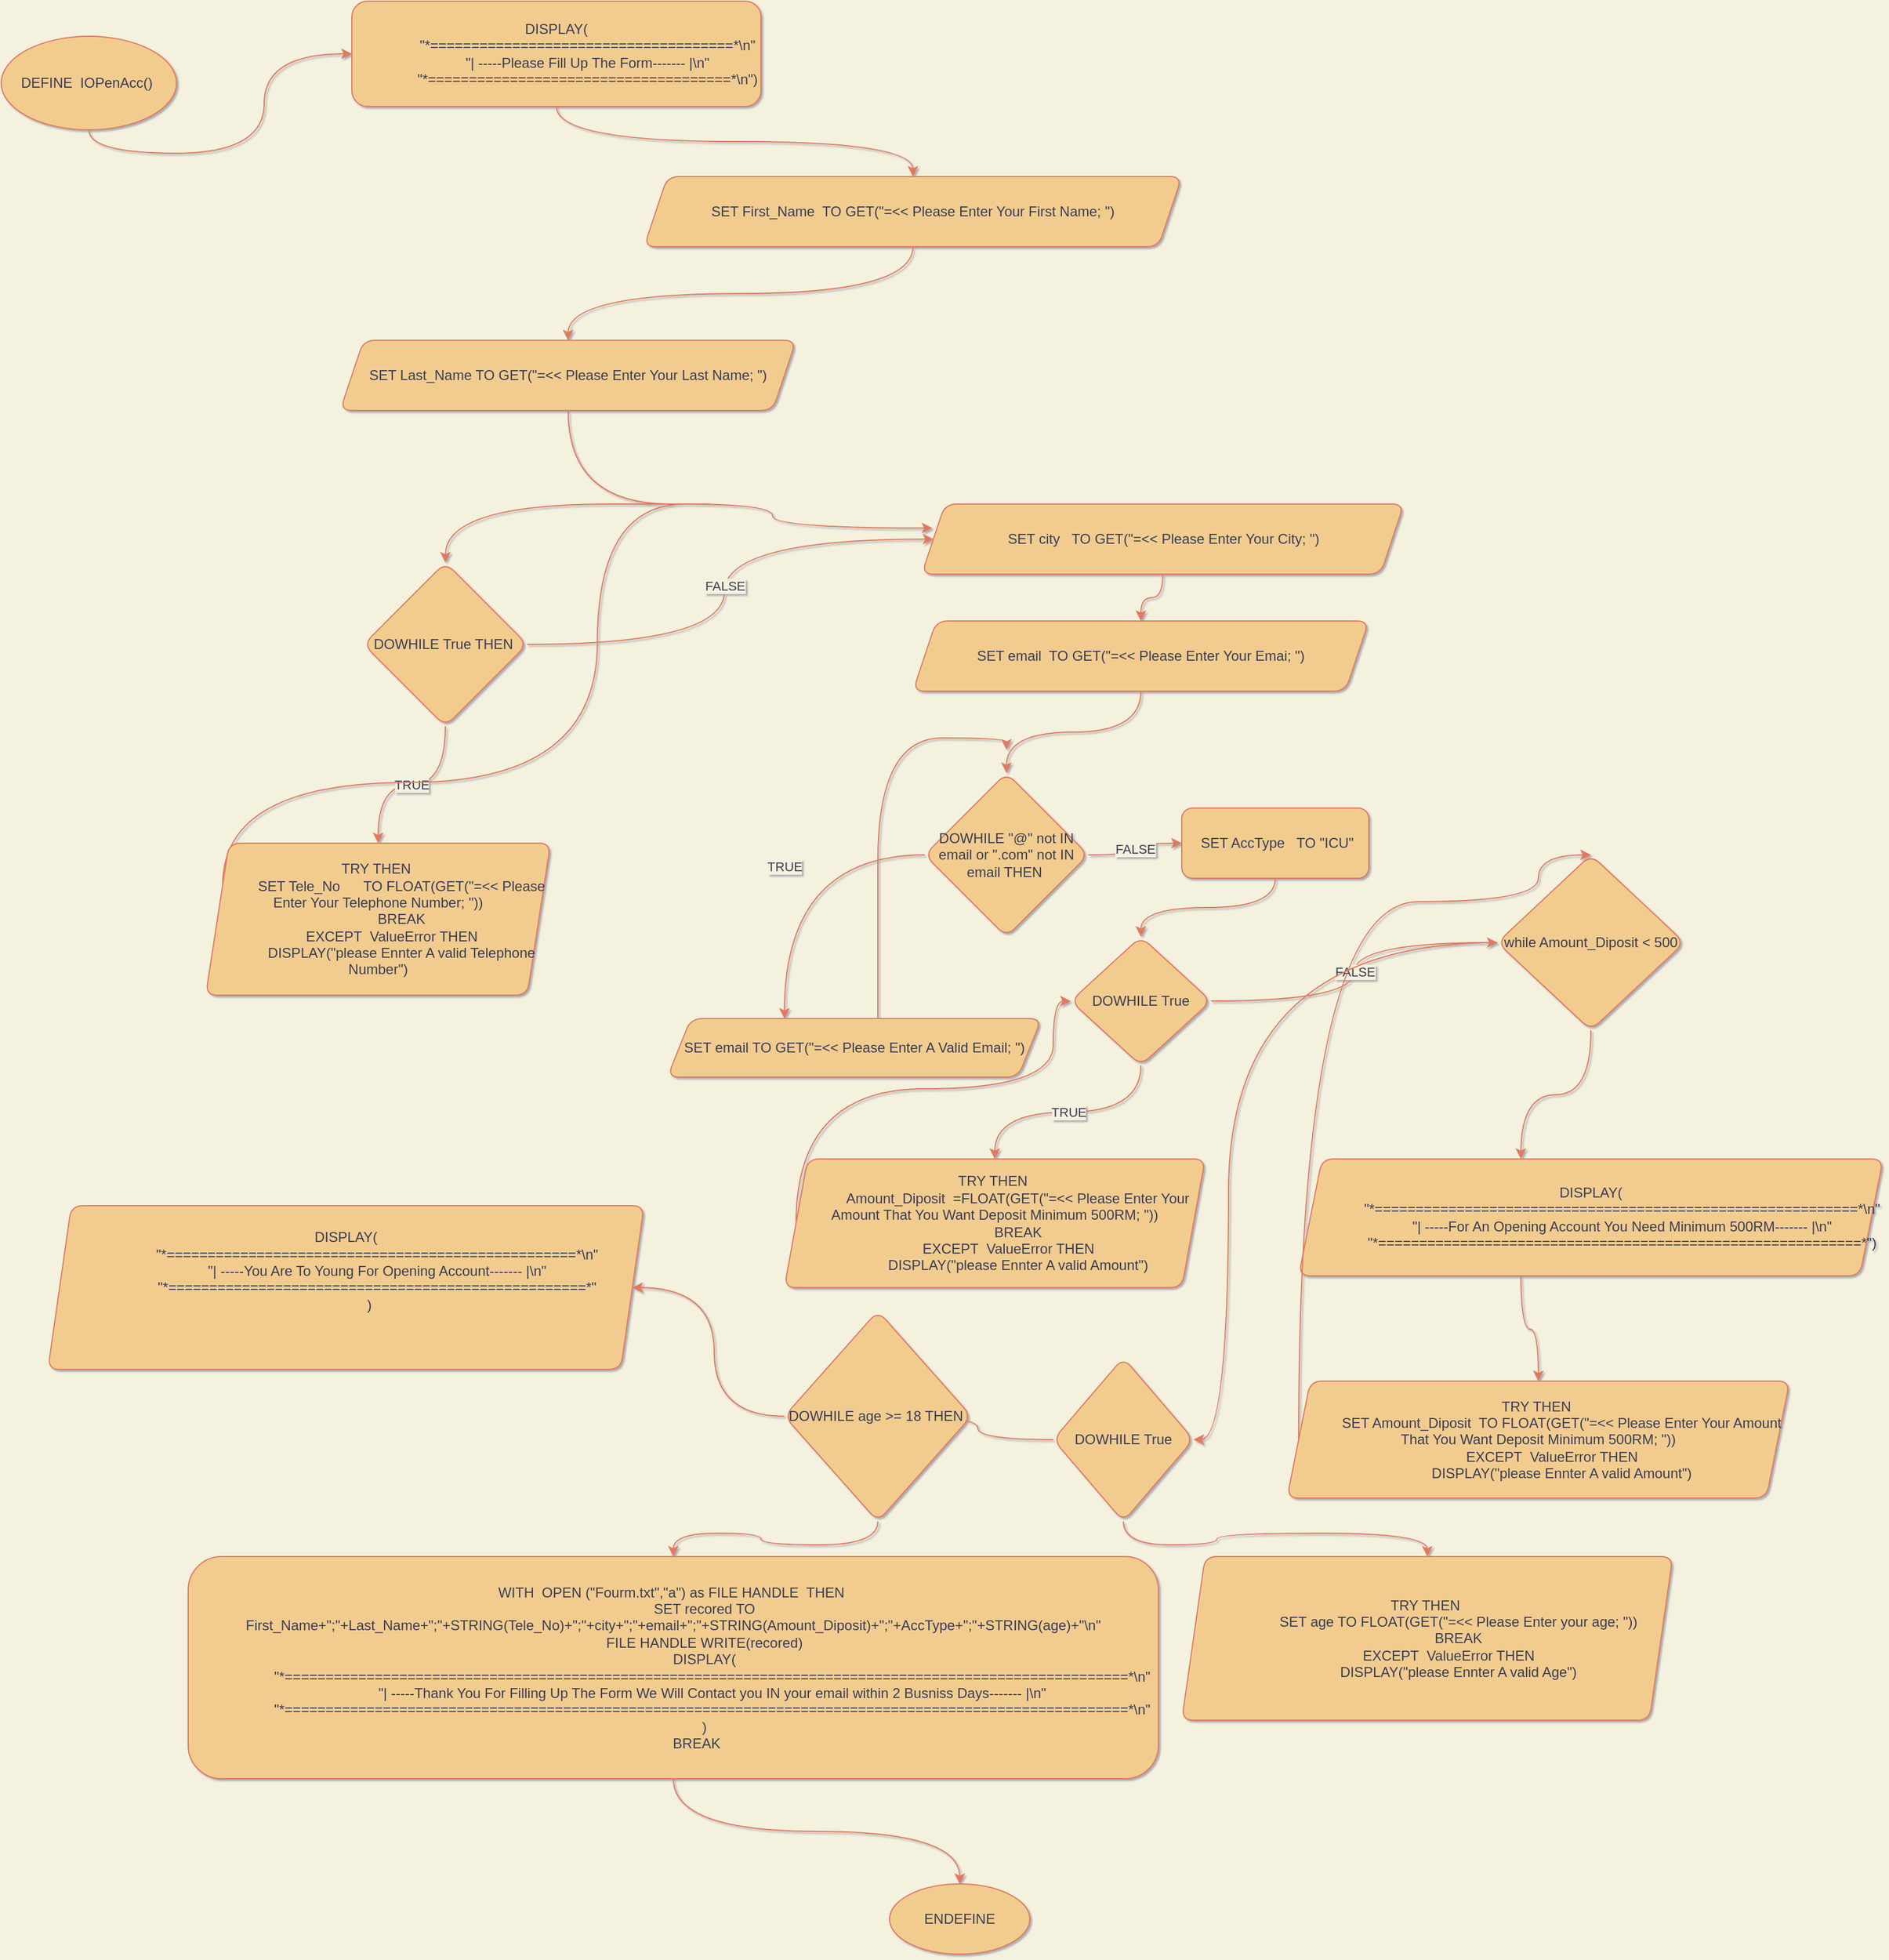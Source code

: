 <mxfile version="15.8.4" type="device"><diagram id="C5RBs43oDa-KdzZeNtuy" name="Page-1"><mxGraphModel dx="3245" dy="1376" grid="1" gridSize="10" guides="1" tooltips="1" connect="1" arrows="1" fold="1" page="1" pageScale="1" pageWidth="1169" pageHeight="827" background="#F4F1DE" math="0" shadow="1"><root><mxCell id="WIyWlLk6GJQsqaUBKTNV-0"/><mxCell id="WIyWlLk6GJQsqaUBKTNV-1" parent="WIyWlLk6GJQsqaUBKTNV-0"/><mxCell id="MtF5v1z3kBAt335XuCDn-6" style="edgeStyle=orthogonalEdgeStyle;orthogonalLoop=1;jettySize=auto;html=1;exitX=0.5;exitY=1;exitDx=0;exitDy=0;labelBackgroundColor=#F4F1DE;strokeColor=#E07A5F;fontColor=#393C56;curved=1;" edge="1" parent="WIyWlLk6GJQsqaUBKTNV-1" source="MtF5v1z3kBAt335XuCDn-0" target="MtF5v1z3kBAt335XuCDn-1"><mxGeometry relative="1" as="geometry"/></mxCell><mxCell id="MtF5v1z3kBAt335XuCDn-0" value="DEFINE&amp;nbsp; IOPenAcc()&amp;nbsp;" style="ellipse;whiteSpace=wrap;html=1;fillColor=#F2CC8F;strokeColor=#E07A5F;fontColor=#393C56;rounded=1;" vertex="1" parent="WIyWlLk6GJQsqaUBKTNV-1"><mxGeometry x="-470" y="200" width="150" height="80" as="geometry"/></mxCell><mxCell id="MtF5v1z3kBAt335XuCDn-7" style="edgeStyle=orthogonalEdgeStyle;orthogonalLoop=1;jettySize=auto;html=1;exitX=0.5;exitY=1;exitDx=0;exitDy=0;entryX=0.5;entryY=0;entryDx=0;entryDy=0;labelBackgroundColor=#F4F1DE;strokeColor=#E07A5F;fontColor=#393C56;curved=1;" edge="1" parent="WIyWlLk6GJQsqaUBKTNV-1" source="MtF5v1z3kBAt335XuCDn-1" target="MtF5v1z3kBAt335XuCDn-2"><mxGeometry relative="1" as="geometry"/></mxCell><mxCell id="MtF5v1z3kBAt335XuCDn-1" value="&lt;div&gt;DISPLAY(&lt;/div&gt;&lt;div&gt;&amp;nbsp; &amp;nbsp; &amp;nbsp; &amp;nbsp; &amp;nbsp; &amp;nbsp; &amp;nbsp; &amp;nbsp; &quot;*=====================================*\n&quot;&lt;/div&gt;&lt;div&gt;&amp;nbsp; &amp;nbsp; &amp;nbsp; &amp;nbsp; &amp;nbsp; &amp;nbsp; &amp;nbsp; &amp;nbsp; &quot;| -----Please Fill Up The Form------- |\n&quot;&lt;/div&gt;&lt;div&gt;&amp;nbsp; &amp;nbsp; &amp;nbsp; &amp;nbsp; &amp;nbsp; &amp;nbsp; &amp;nbsp; &amp;nbsp; &quot;*=====================================*\n&quot;)&lt;/div&gt;" style="whiteSpace=wrap;html=1;fillColor=#F2CC8F;strokeColor=#E07A5F;fontColor=#393C56;rounded=1;" vertex="1" parent="WIyWlLk6GJQsqaUBKTNV-1"><mxGeometry x="-170" y="170" width="350" height="90" as="geometry"/></mxCell><mxCell id="MtF5v1z3kBAt335XuCDn-8" style="edgeStyle=orthogonalEdgeStyle;orthogonalLoop=1;jettySize=auto;html=1;exitX=0.5;exitY=1;exitDx=0;exitDy=0;entryX=0.5;entryY=0;entryDx=0;entryDy=0;labelBackgroundColor=#F4F1DE;strokeColor=#E07A5F;fontColor=#393C56;curved=1;" edge="1" parent="WIyWlLk6GJQsqaUBKTNV-1" source="MtF5v1z3kBAt335XuCDn-2" target="MtF5v1z3kBAt335XuCDn-3"><mxGeometry relative="1" as="geometry"/></mxCell><mxCell id="MtF5v1z3kBAt335XuCDn-2" value="SET First_Name&amp;nbsp; TO GET(&quot;=&amp;lt;&amp;lt; Please Enter Your First Name; &quot;)" style="shape=parallelogram;perimeter=parallelogramPerimeter;whiteSpace=wrap;html=1;fixedSize=1;fillColor=#F2CC8F;strokeColor=#E07A5F;fontColor=#393C56;rounded=1;" vertex="1" parent="WIyWlLk6GJQsqaUBKTNV-1"><mxGeometry x="80" y="320" width="460" height="60" as="geometry"/></mxCell><mxCell id="MtF5v1z3kBAt335XuCDn-9" style="edgeStyle=orthogonalEdgeStyle;orthogonalLoop=1;jettySize=auto;html=1;exitX=0.5;exitY=1;exitDx=0;exitDy=0;entryX=0.5;entryY=0;entryDx=0;entryDy=0;labelBackgroundColor=#F4F1DE;strokeColor=#E07A5F;fontColor=#393C56;curved=1;" edge="1" parent="WIyWlLk6GJQsqaUBKTNV-1" source="MtF5v1z3kBAt335XuCDn-3" target="MtF5v1z3kBAt335XuCDn-4"><mxGeometry relative="1" as="geometry"><Array as="points"><mxPoint x="190" y="600"/><mxPoint x="190" y="600"/></Array></mxGeometry></mxCell><mxCell id="MtF5v1z3kBAt335XuCDn-3" value="SET Last_Name TO GET(&quot;=&amp;lt;&amp;lt; Please Enter Your Last Name; &quot;)" style="shape=parallelogram;perimeter=parallelogramPerimeter;whiteSpace=wrap;html=1;fixedSize=1;fillColor=#F2CC8F;strokeColor=#E07A5F;fontColor=#393C56;rounded=1;" vertex="1" parent="WIyWlLk6GJQsqaUBKTNV-1"><mxGeometry x="-180" y="460" width="390" height="60" as="geometry"/></mxCell><mxCell id="MtF5v1z3kBAt335XuCDn-10" value="TRUE" style="edgeStyle=orthogonalEdgeStyle;orthogonalLoop=1;jettySize=auto;html=1;exitX=0.5;exitY=1;exitDx=0;exitDy=0;labelBackgroundColor=#F4F1DE;strokeColor=#E07A5F;fontColor=#393C56;curved=1;" edge="1" parent="WIyWlLk6GJQsqaUBKTNV-1" source="MtF5v1z3kBAt335XuCDn-4" target="MtF5v1z3kBAt335XuCDn-5"><mxGeometry relative="1" as="geometry"/></mxCell><mxCell id="MtF5v1z3kBAt335XuCDn-13" value="FALSE" style="edgeStyle=orthogonalEdgeStyle;orthogonalLoop=1;jettySize=auto;html=1;exitX=1;exitY=0.5;exitDx=0;exitDy=0;entryX=0;entryY=0.5;entryDx=0;entryDy=0;labelBackgroundColor=#F4F1DE;strokeColor=#E07A5F;fontColor=#393C56;curved=1;" edge="1" parent="WIyWlLk6GJQsqaUBKTNV-1" source="MtF5v1z3kBAt335XuCDn-4" target="MtF5v1z3kBAt335XuCDn-12"><mxGeometry relative="1" as="geometry"/></mxCell><mxCell id="MtF5v1z3kBAt335XuCDn-4" value="DOWHILE True THEN&amp;nbsp;" style="rhombus;whiteSpace=wrap;html=1;fillColor=#F2CC8F;strokeColor=#E07A5F;fontColor=#393C56;rounded=1;" vertex="1" parent="WIyWlLk6GJQsqaUBKTNV-1"><mxGeometry x="-160" y="650" width="140" height="140" as="geometry"/></mxCell><mxCell id="MtF5v1z3kBAt335XuCDn-37" style="edgeStyle=orthogonalEdgeStyle;orthogonalLoop=1;jettySize=auto;html=1;exitX=0;exitY=0.25;exitDx=0;exitDy=0;entryX=0.022;entryY=0.342;entryDx=0;entryDy=0;entryPerimeter=0;labelBackgroundColor=#F4F1DE;strokeColor=#E07A5F;fontColor=#393C56;curved=1;" edge="1" parent="WIyWlLk6GJQsqaUBKTNV-1" source="MtF5v1z3kBAt335XuCDn-5" target="MtF5v1z3kBAt335XuCDn-12"><mxGeometry relative="1" as="geometry"><mxPoint x="190" y="600" as="targetPoint"/><Array as="points"><mxPoint x="-280" y="838"/><mxPoint x="40" y="838"/><mxPoint x="40" y="600"/><mxPoint x="190" y="600"/><mxPoint x="190" y="621"/></Array></mxGeometry></mxCell><mxCell id="MtF5v1z3kBAt335XuCDn-5" value="&lt;div&gt;TRY THEN&amp;nbsp;&lt;/div&gt;&lt;div&gt;&amp;nbsp; &amp;nbsp; &amp;nbsp; &amp;nbsp; &amp;nbsp; &amp;nbsp; SET Tele_No&amp;nbsp; &amp;nbsp; &amp;nbsp; TO FLOAT(GET(&quot;=&amp;lt;&amp;lt; Please Enter Your Telephone Number; &quot;))&lt;/div&gt;&lt;div&gt;&amp;nbsp; &amp;nbsp; &amp;nbsp; &amp;nbsp; &amp;nbsp; &amp;nbsp; BREAK&lt;/div&gt;&lt;div&gt;&amp;nbsp; &amp;nbsp; &amp;nbsp; &amp;nbsp; EXCEPT&amp;nbsp; ValueError THEN&amp;nbsp;&lt;/div&gt;&lt;div&gt;&amp;nbsp; &amp;nbsp; &amp;nbsp; &amp;nbsp; &amp;nbsp; &amp;nbsp; DISPLAY(&quot;please Ennter A valid Telephone Number&quot;)&lt;/div&gt;" style="shape=parallelogram;perimeter=parallelogramPerimeter;whiteSpace=wrap;html=1;fixedSize=1;fillColor=#F2CC8F;strokeColor=#E07A5F;fontColor=#393C56;rounded=1;" vertex="1" parent="WIyWlLk6GJQsqaUBKTNV-1"><mxGeometry x="-295" y="890" width="295" height="130" as="geometry"/></mxCell><mxCell id="MtF5v1z3kBAt335XuCDn-15" value="" style="edgeStyle=orthogonalEdgeStyle;orthogonalLoop=1;jettySize=auto;html=1;labelBackgroundColor=#F4F1DE;strokeColor=#E07A5F;fontColor=#393C56;curved=1;" edge="1" parent="WIyWlLk6GJQsqaUBKTNV-1" source="MtF5v1z3kBAt335XuCDn-12" target="MtF5v1z3kBAt335XuCDn-14"><mxGeometry relative="1" as="geometry"/></mxCell><mxCell id="MtF5v1z3kBAt335XuCDn-12" value="SET city&amp;nbsp; &amp;nbsp;TO GET(&quot;=&amp;lt;&amp;lt; Please Enter Your City; &quot;)" style="shape=parallelogram;perimeter=parallelogramPerimeter;whiteSpace=wrap;html=1;fixedSize=1;fillColor=#F2CC8F;strokeColor=#E07A5F;fontColor=#393C56;rounded=1;" vertex="1" parent="WIyWlLk6GJQsqaUBKTNV-1"><mxGeometry x="317.5" y="600" width="412.5" height="60" as="geometry"/></mxCell><mxCell id="MtF5v1z3kBAt335XuCDn-17" value="" style="edgeStyle=orthogonalEdgeStyle;orthogonalLoop=1;jettySize=auto;html=1;labelBackgroundColor=#F4F1DE;strokeColor=#E07A5F;fontColor=#393C56;curved=1;" edge="1" parent="WIyWlLk6GJQsqaUBKTNV-1" source="MtF5v1z3kBAt335XuCDn-14" target="MtF5v1z3kBAt335XuCDn-16"><mxGeometry relative="1" as="geometry"/></mxCell><mxCell id="MtF5v1z3kBAt335XuCDn-14" value="SET email&amp;nbsp; TO GET(&quot;=&amp;lt;&amp;lt; Please Enter Your Emai; &quot;)" style="shape=parallelogram;perimeter=parallelogramPerimeter;whiteSpace=wrap;html=1;fixedSize=1;fillColor=#F2CC8F;strokeColor=#E07A5F;fontColor=#393C56;rounded=1;" vertex="1" parent="WIyWlLk6GJQsqaUBKTNV-1"><mxGeometry x="310" y="700" width="390" height="60" as="geometry"/></mxCell><mxCell id="MtF5v1z3kBAt335XuCDn-19" value="TRUE" style="edgeStyle=orthogonalEdgeStyle;orthogonalLoop=1;jettySize=auto;html=1;labelBackgroundColor=#F4F1DE;strokeColor=#E07A5F;fontColor=#393C56;curved=1;" edge="1" parent="WIyWlLk6GJQsqaUBKTNV-1" source="MtF5v1z3kBAt335XuCDn-16"><mxGeometry relative="1" as="geometry"><mxPoint x="200.0" y="1040" as="targetPoint"/></mxGeometry></mxCell><mxCell id="MtF5v1z3kBAt335XuCDn-21" value="FALSE" style="edgeStyle=orthogonalEdgeStyle;orthogonalLoop=1;jettySize=auto;html=1;labelBackgroundColor=#F4F1DE;strokeColor=#E07A5F;fontColor=#393C56;curved=1;" edge="1" parent="WIyWlLk6GJQsqaUBKTNV-1" source="MtF5v1z3kBAt335XuCDn-16" target="MtF5v1z3kBAt335XuCDn-20"><mxGeometry relative="1" as="geometry"/></mxCell><mxCell id="MtF5v1z3kBAt335XuCDn-16" value="DOWHILE &quot;@&quot; not IN email or &quot;.com&quot; not IN email THEN&amp;nbsp;" style="rhombus;whiteSpace=wrap;html=1;fillColor=#F2CC8F;strokeColor=#E07A5F;fontColor=#393C56;rounded=1;" vertex="1" parent="WIyWlLk6GJQsqaUBKTNV-1"><mxGeometry x="320" y="830" width="140" height="140" as="geometry"/></mxCell><mxCell id="MtF5v1z3kBAt335XuCDn-38" style="edgeStyle=orthogonalEdgeStyle;orthogonalLoop=1;jettySize=auto;html=1;labelBackgroundColor=#F4F1DE;strokeColor=#E07A5F;fontColor=#393C56;curved=1;" edge="1" parent="WIyWlLk6GJQsqaUBKTNV-1"><mxGeometry relative="1" as="geometry"><mxPoint x="390" y="810" as="targetPoint"/><mxPoint x="280.0" y="1040" as="sourcePoint"/><Array as="points"><mxPoint x="280" y="1010"/><mxPoint x="280" y="800"/><mxPoint x="370" y="800"/></Array></mxGeometry></mxCell><mxCell id="MtF5v1z3kBAt335XuCDn-18" value="SET email TO GET(&quot;=&amp;lt;&amp;lt; Please Enter A Valid Email; &quot;)" style="shape=parallelogram;perimeter=parallelogramPerimeter;whiteSpace=wrap;html=1;fixedSize=1;fillColor=#F2CC8F;strokeColor=#E07A5F;fontColor=#393C56;rounded=1;" vertex="1" parent="WIyWlLk6GJQsqaUBKTNV-1"><mxGeometry x="100" y="1040" width="320" height="50" as="geometry"/></mxCell><mxCell id="MtF5v1z3kBAt335XuCDn-24" value="" style="edgeStyle=orthogonalEdgeStyle;orthogonalLoop=1;jettySize=auto;html=1;labelBackgroundColor=#F4F1DE;strokeColor=#E07A5F;fontColor=#393C56;curved=1;" edge="1" parent="WIyWlLk6GJQsqaUBKTNV-1" source="MtF5v1z3kBAt335XuCDn-20" target="MtF5v1z3kBAt335XuCDn-23"><mxGeometry relative="1" as="geometry"/></mxCell><mxCell id="MtF5v1z3kBAt335XuCDn-20" value="&amp;nbsp;SET AccType&amp;nbsp; &amp;nbsp;TO &quot;ICU&quot;" style="whiteSpace=wrap;html=1;fillColor=#F2CC8F;strokeColor=#E07A5F;fontColor=#393C56;rounded=1;" vertex="1" parent="WIyWlLk6GJQsqaUBKTNV-1"><mxGeometry x="540" y="860" width="160" height="60" as="geometry"/></mxCell><mxCell id="MtF5v1z3kBAt335XuCDn-26" value="TRUE" style="edgeStyle=orthogonalEdgeStyle;orthogonalLoop=1;jettySize=auto;html=1;labelBackgroundColor=#F4F1DE;strokeColor=#E07A5F;fontColor=#393C56;curved=1;" edge="1" parent="WIyWlLk6GJQsqaUBKTNV-1" source="MtF5v1z3kBAt335XuCDn-23" target="MtF5v1z3kBAt335XuCDn-25"><mxGeometry relative="1" as="geometry"/></mxCell><mxCell id="MtF5v1z3kBAt335XuCDn-28" value="FALSE" style="edgeStyle=orthogonalEdgeStyle;orthogonalLoop=1;jettySize=auto;html=1;labelBackgroundColor=#F4F1DE;strokeColor=#E07A5F;fontColor=#393C56;curved=1;" edge="1" parent="WIyWlLk6GJQsqaUBKTNV-1" source="MtF5v1z3kBAt335XuCDn-23" target="MtF5v1z3kBAt335XuCDn-27"><mxGeometry relative="1" as="geometry"/></mxCell><mxCell id="MtF5v1z3kBAt335XuCDn-23" value="&amp;nbsp;DOWHILE True&amp;nbsp;" style="rhombus;whiteSpace=wrap;html=1;fillColor=#F2CC8F;strokeColor=#E07A5F;fontColor=#393C56;rounded=1;" vertex="1" parent="WIyWlLk6GJQsqaUBKTNV-1"><mxGeometry x="445" y="970" width="120" height="110" as="geometry"/></mxCell><mxCell id="MtF5v1z3kBAt335XuCDn-48" style="edgeStyle=orthogonalEdgeStyle;orthogonalLoop=1;jettySize=auto;html=1;exitX=0;exitY=0.5;exitDx=0;exitDy=0;entryX=0;entryY=0.5;entryDx=0;entryDy=0;labelBackgroundColor=#F4F1DE;strokeColor=#E07A5F;fontColor=#393C56;curved=1;" edge="1" parent="WIyWlLk6GJQsqaUBKTNV-1" source="MtF5v1z3kBAt335XuCDn-25" target="MtF5v1z3kBAt335XuCDn-23"><mxGeometry relative="1" as="geometry"><Array as="points"><mxPoint x="210" y="1100"/><mxPoint x="430" y="1100"/><mxPoint x="430" y="1025"/></Array></mxGeometry></mxCell><mxCell id="MtF5v1z3kBAt335XuCDn-25" value="&lt;div&gt;TRY THEN&amp;nbsp;&lt;/div&gt;&lt;div&gt;&amp;nbsp; &amp;nbsp; &amp;nbsp; &amp;nbsp; &amp;nbsp; &amp;nbsp; Amount_Diposit&amp;nbsp; =FLOAT(GET(&quot;=&amp;lt;&amp;lt; Please Enter Your Amount That You Want Deposit Minimum 500RM; &quot;))&lt;/div&gt;&lt;div&gt;&amp;nbsp; &amp;nbsp; &amp;nbsp; &amp;nbsp; &amp;nbsp; &amp;nbsp; BREAK&lt;/div&gt;&lt;div&gt;&amp;nbsp; &amp;nbsp; &amp;nbsp; &amp;nbsp; EXCEPT&amp;nbsp; ValueError THEN&amp;nbsp;&lt;/div&gt;&lt;div&gt;&amp;nbsp; &amp;nbsp; &amp;nbsp; &amp;nbsp; &amp;nbsp; &amp;nbsp; DISPLAY(&quot;please Ennter A valid Amount&quot;)&lt;/div&gt;" style="shape=parallelogram;perimeter=parallelogramPerimeter;whiteSpace=wrap;html=1;fixedSize=1;fillColor=#F2CC8F;strokeColor=#E07A5F;fontColor=#393C56;rounded=1;" vertex="1" parent="WIyWlLk6GJQsqaUBKTNV-1"><mxGeometry x="200" y="1160" width="360" height="110" as="geometry"/></mxCell><mxCell id="MtF5v1z3kBAt335XuCDn-33" value="" style="edgeStyle=orthogonalEdgeStyle;orthogonalLoop=1;jettySize=auto;html=1;labelBackgroundColor=#F4F1DE;strokeColor=#E07A5F;fontColor=#393C56;curved=1;" edge="1" parent="WIyWlLk6GJQsqaUBKTNV-1" source="MtF5v1z3kBAt335XuCDn-27"><mxGeometry relative="1" as="geometry"><mxPoint x="830.0" y="1160" as="targetPoint"/></mxGeometry></mxCell><mxCell id="MtF5v1z3kBAt335XuCDn-50" style="edgeStyle=orthogonalEdgeStyle;orthogonalLoop=1;jettySize=auto;html=1;entryX=1;entryY=0.5;entryDx=0;entryDy=0;labelBackgroundColor=#F4F1DE;strokeColor=#E07A5F;fontColor=#393C56;curved=1;" edge="1" parent="WIyWlLk6GJQsqaUBKTNV-1" source="MtF5v1z3kBAt335XuCDn-27" target="MtF5v1z3kBAt335XuCDn-49"><mxGeometry relative="1" as="geometry"><Array as="points"><mxPoint x="580" y="975"/><mxPoint x="580" y="1400"/></Array></mxGeometry></mxCell><mxCell id="MtF5v1z3kBAt335XuCDn-27" value="while Amount_Diposit &amp;lt; 500" style="rhombus;whiteSpace=wrap;html=1;fillColor=#F2CC8F;strokeColor=#E07A5F;fontColor=#393C56;rounded=1;" vertex="1" parent="WIyWlLk6GJQsqaUBKTNV-1"><mxGeometry x="810" y="900" width="160" height="150" as="geometry"/></mxCell><mxCell id="MtF5v1z3kBAt335XuCDn-40" value="" style="edgeStyle=orthogonalEdgeStyle;orthogonalLoop=1;jettySize=auto;html=1;labelBackgroundColor=#F4F1DE;strokeColor=#E07A5F;fontColor=#393C56;curved=1;" edge="1" parent="WIyWlLk6GJQsqaUBKTNV-1" target="MtF5v1z3kBAt335XuCDn-39"><mxGeometry relative="1" as="geometry"><mxPoint x="830.0" y="1260" as="sourcePoint"/></mxGeometry></mxCell><mxCell id="MtF5v1z3kBAt335XuCDn-31" value="&lt;div&gt;DISPLAY(&lt;/div&gt;&lt;div&gt;&amp;nbsp; &amp;nbsp; &amp;nbsp; &amp;nbsp; &amp;nbsp; &amp;nbsp; &amp;nbsp; &amp;nbsp; &quot;*===========================================================*\n&quot;&lt;/div&gt;&lt;div&gt;&amp;nbsp; &amp;nbsp; &amp;nbsp; &amp;nbsp; &amp;nbsp; &amp;nbsp; &amp;nbsp; &amp;nbsp; &quot;| -----For An Opening Account You Need Minimum 500RM------- |\n&quot;&lt;/div&gt;&lt;div&gt;&amp;nbsp; &amp;nbsp; &amp;nbsp; &amp;nbsp; &amp;nbsp; &amp;nbsp; &amp;nbsp; &amp;nbsp; &quot;*===========================================================*&quot;)&lt;/div&gt;" style="shape=parallelogram;perimeter=parallelogramPerimeter;whiteSpace=wrap;html=1;fixedSize=1;fillColor=#F2CC8F;strokeColor=#E07A5F;fontColor=#393C56;rounded=1;" vertex="1" parent="WIyWlLk6GJQsqaUBKTNV-1"><mxGeometry x="640" y="1160" width="500" height="100" as="geometry"/></mxCell><mxCell id="MtF5v1z3kBAt335XuCDn-41" style="edgeStyle=orthogonalEdgeStyle;orthogonalLoop=1;jettySize=auto;html=1;exitX=0;exitY=0.5;exitDx=0;exitDy=0;entryX=0.5;entryY=0;entryDx=0;entryDy=0;labelBackgroundColor=#F4F1DE;strokeColor=#E07A5F;fontColor=#393C56;curved=1;" edge="1" parent="WIyWlLk6GJQsqaUBKTNV-1" source="MtF5v1z3kBAt335XuCDn-39" target="MtF5v1z3kBAt335XuCDn-27"><mxGeometry relative="1" as="geometry"><Array as="points"><mxPoint x="640" y="940"/><mxPoint x="845" y="940"/><mxPoint x="845" y="900"/></Array></mxGeometry></mxCell><mxCell id="MtF5v1z3kBAt335XuCDn-39" value="T&lt;span&gt;RY THEN&amp;nbsp;&lt;/span&gt;&lt;div&gt;&amp;nbsp; &amp;nbsp; &amp;nbsp; &amp;nbsp; &amp;nbsp; &amp;nbsp; SET Amount_Diposit&amp;nbsp; TO FLOAT(GET(&quot;=&amp;lt;&amp;lt; Please Enter Your Amount That You Want Deposit Minimum 500RM; &quot;))&lt;/div&gt;&lt;div&gt;&amp;nbsp; &amp;nbsp; &amp;nbsp; &amp;nbsp; EXCEPT&amp;nbsp; ValueError THEN&amp;nbsp;&lt;/div&gt;&lt;div&gt;&amp;nbsp; &amp;nbsp; &amp;nbsp; &amp;nbsp; &amp;nbsp; &amp;nbsp; DISPLAY(&quot;please Ennter A valid Amount&quot;)&lt;/div&gt;" style="shape=parallelogram;perimeter=parallelogramPerimeter;whiteSpace=wrap;html=1;fixedSize=1;fillColor=#F2CC8F;strokeColor=#E07A5F;fontColor=#393C56;rounded=1;" vertex="1" parent="WIyWlLk6GJQsqaUBKTNV-1"><mxGeometry x="630" y="1350" width="430" height="100" as="geometry"/></mxCell><mxCell id="MtF5v1z3kBAt335XuCDn-42" style="edgeStyle=orthogonalEdgeStyle;orthogonalLoop=1;jettySize=auto;html=1;exitX=0.5;exitY=1;exitDx=0;exitDy=0;labelBackgroundColor=#F4F1DE;strokeColor=#E07A5F;fontColor=#393C56;curved=1;" edge="1" parent="WIyWlLk6GJQsqaUBKTNV-1" source="MtF5v1z3kBAt335XuCDn-39" target="MtF5v1z3kBAt335XuCDn-39"><mxGeometry relative="1" as="geometry"/></mxCell><mxCell id="MtF5v1z3kBAt335XuCDn-53" style="edgeStyle=orthogonalEdgeStyle;orthogonalLoop=1;jettySize=auto;html=1;exitX=0.5;exitY=1;exitDx=0;exitDy=0;labelBackgroundColor=#F4F1DE;strokeColor=#E07A5F;fontColor=#393C56;curved=1;" edge="1" parent="WIyWlLk6GJQsqaUBKTNV-1" source="MtF5v1z3kBAt335XuCDn-49" target="MtF5v1z3kBAt335XuCDn-54"><mxGeometry relative="1" as="geometry"><mxPoint x="505" y="1540" as="targetPoint"/></mxGeometry></mxCell><mxCell id="MtF5v1z3kBAt335XuCDn-58" value="" style="edgeStyle=orthogonalEdgeStyle;orthogonalLoop=1;jettySize=auto;html=1;labelBackgroundColor=#F4F1DE;strokeColor=#E07A5F;fontColor=#393C56;curved=1;" edge="1" parent="WIyWlLk6GJQsqaUBKTNV-1" source="MtF5v1z3kBAt335XuCDn-49"><mxGeometry relative="1" as="geometry"><mxPoint x="300" y="1380" as="targetPoint"/></mxGeometry></mxCell><mxCell id="MtF5v1z3kBAt335XuCDn-49" value="&lt;span&gt;&amp;nbsp;DOWHILE True&amp;nbsp;&lt;/span&gt;" style="rhombus;whiteSpace=wrap;html=1;fillColor=#F2CC8F;strokeColor=#E07A5F;fontColor=#393C56;rounded=1;" vertex="1" parent="WIyWlLk6GJQsqaUBKTNV-1"><mxGeometry x="430" y="1330" width="120" height="140" as="geometry"/></mxCell><mxCell id="MtF5v1z3kBAt335XuCDn-54" value="&lt;div&gt;TRY THEN&amp;nbsp;&lt;/div&gt;&lt;div&gt;&amp;nbsp; &amp;nbsp; &amp;nbsp; &amp;nbsp; &amp;nbsp; &amp;nbsp; &amp;nbsp; &amp;nbsp; SET age TO FLOAT(GET(&quot;=&amp;lt;&amp;lt; Please Enter your age; &quot;))&lt;/div&gt;&lt;div&gt;&amp;nbsp; &amp;nbsp; &amp;nbsp; &amp;nbsp; &amp;nbsp; &amp;nbsp; &amp;nbsp; &amp;nbsp; BREAK&lt;/div&gt;&lt;div&gt;&amp;nbsp; &amp;nbsp; &amp;nbsp; &amp;nbsp; &amp;nbsp; &amp;nbsp; EXCEPT&amp;nbsp; ValueError THEN&amp;nbsp;&lt;/div&gt;&lt;div&gt;&amp;nbsp; &amp;nbsp; &amp;nbsp; &amp;nbsp; &amp;nbsp; &amp;nbsp; &amp;nbsp; &amp;nbsp; DISPLAY(&quot;please Ennter A valid Age&quot;)&lt;/div&gt;" style="shape=parallelogram;perimeter=parallelogramPerimeter;whiteSpace=wrap;html=1;fixedSize=1;fillColor=#F2CC8F;strokeColor=#E07A5F;fontColor=#393C56;rounded=1;" vertex="1" parent="WIyWlLk6GJQsqaUBKTNV-1"><mxGeometry x="540" y="1500" width="420" height="140" as="geometry"/></mxCell><mxCell id="MtF5v1z3kBAt335XuCDn-60" value="" style="edgeStyle=orthogonalEdgeStyle;orthogonalLoop=1;jettySize=auto;html=1;labelBackgroundColor=#F4F1DE;strokeColor=#E07A5F;fontColor=#393C56;curved=1;" edge="1" parent="WIyWlLk6GJQsqaUBKTNV-1" source="MtF5v1z3kBAt335XuCDn-57" target="MtF5v1z3kBAt335XuCDn-59"><mxGeometry relative="1" as="geometry"/></mxCell><mxCell id="MtF5v1z3kBAt335XuCDn-62" value="" style="edgeStyle=orthogonalEdgeStyle;orthogonalLoop=1;jettySize=auto;html=1;labelBackgroundColor=#F4F1DE;strokeColor=#E07A5F;fontColor=#393C56;curved=1;" edge="1" parent="WIyWlLk6GJQsqaUBKTNV-1" source="MtF5v1z3kBAt335XuCDn-57" target="MtF5v1z3kBAt335XuCDn-61"><mxGeometry relative="1" as="geometry"/></mxCell><mxCell id="MtF5v1z3kBAt335XuCDn-57" value="DOWHILE age &amp;gt;= 18 THEN&amp;nbsp;" style="rhombus;whiteSpace=wrap;html=1;fillColor=#F2CC8F;strokeColor=#E07A5F;fontColor=#393C56;rounded=1;" vertex="1" parent="WIyWlLk6GJQsqaUBKTNV-1"><mxGeometry x="200" y="1290" width="160" height="180" as="geometry"/></mxCell><mxCell id="MtF5v1z3kBAt335XuCDn-59" value="&lt;div&gt;DISPLAY(&lt;/div&gt;&lt;div&gt;&amp;nbsp; &amp;nbsp; &amp;nbsp; &amp;nbsp; &amp;nbsp; &amp;nbsp; &amp;nbsp; &amp;nbsp; &quot;*==================================================*\n&quot;&lt;/div&gt;&lt;div&gt;&amp;nbsp; &amp;nbsp; &amp;nbsp; &amp;nbsp; &amp;nbsp; &amp;nbsp; &amp;nbsp; &amp;nbsp; &quot;| -----You Are To Young For Opening Account------- |\n&quot;&lt;/div&gt;&lt;div&gt;&amp;nbsp; &amp;nbsp; &amp;nbsp; &amp;nbsp; &amp;nbsp; &amp;nbsp; &amp;nbsp; &amp;nbsp; &quot;*===================================================*&quot;&lt;/div&gt;&lt;div&gt;&amp;nbsp; &amp;nbsp; &amp;nbsp; &amp;nbsp; &amp;nbsp; &amp;nbsp; )&lt;/div&gt;&lt;div&gt;&amp;nbsp; &amp;nbsp; &amp;nbsp; &amp;nbsp;&lt;/div&gt;&lt;div&gt;&lt;br&gt;&lt;/div&gt;" style="shape=parallelogram;perimeter=parallelogramPerimeter;whiteSpace=wrap;html=1;fixedSize=1;fillColor=#F2CC8F;strokeColor=#E07A5F;fontColor=#393C56;rounded=1;" vertex="1" parent="WIyWlLk6GJQsqaUBKTNV-1"><mxGeometry x="-430" y="1200" width="510" height="140" as="geometry"/></mxCell><mxCell id="MtF5v1z3kBAt335XuCDn-66" value="" style="edgeStyle=orthogonalEdgeStyle;orthogonalLoop=1;jettySize=auto;html=1;labelBackgroundColor=#F4F1DE;strokeColor=#E07A5F;fontColor=#393C56;curved=1;" edge="1" parent="WIyWlLk6GJQsqaUBKTNV-1" source="MtF5v1z3kBAt335XuCDn-61" target="MtF5v1z3kBAt335XuCDn-65"><mxGeometry relative="1" as="geometry"/></mxCell><mxCell id="MtF5v1z3kBAt335XuCDn-61" value="&lt;div&gt;WITH&amp;nbsp; OPEN (&quot;Fourm.txt&quot;,&quot;a&quot;) as FILE HANDLE&amp;nbsp; THEN&amp;nbsp;&lt;/div&gt;&lt;div&gt;&amp;nbsp; &amp;nbsp; &amp;nbsp; &amp;nbsp; &amp;nbsp; &amp;nbsp; &amp;nbsp; &amp;nbsp; SET recored TO First_Name+&quot;;&quot;+Last_Name+&quot;;&quot;+STRING(Tele_No)+&quot;;&quot;+city+&quot;;&quot;+email+&quot;;&quot;+STRING(Amount_Diposit)+&quot;;&quot;+AccType+&quot;;&quot;+STRING(age)+&quot;\n&quot;&lt;/div&gt;&lt;div&gt;&amp;nbsp; &amp;nbsp; &amp;nbsp; &amp;nbsp; &amp;nbsp; &amp;nbsp; &amp;nbsp; &amp;nbsp; FILE HANDLE WRITE(recored)&lt;/div&gt;&lt;div&gt;&amp;nbsp; &amp;nbsp; &amp;nbsp; &amp;nbsp; &amp;nbsp; &amp;nbsp; &amp;nbsp; &amp;nbsp; DISPLAY(&lt;/div&gt;&lt;div&gt;&amp;nbsp; &amp;nbsp; &amp;nbsp; &amp;nbsp; &amp;nbsp; &amp;nbsp; &amp;nbsp; &amp;nbsp; &amp;nbsp; &amp;nbsp; &quot;*=======================================================================================================*\n&quot;&lt;/div&gt;&lt;div&gt;&amp;nbsp; &amp;nbsp; &amp;nbsp; &amp;nbsp; &amp;nbsp; &amp;nbsp; &amp;nbsp; &amp;nbsp; &amp;nbsp; &amp;nbsp; &quot;| -----Thank You For Filling Up The Form We Will Contact you IN your email within 2 Busniss Days------- |\n&quot;&lt;/div&gt;&lt;div&gt;&amp;nbsp; &amp;nbsp; &amp;nbsp; &amp;nbsp; &amp;nbsp; &amp;nbsp; &amp;nbsp; &amp;nbsp; &amp;nbsp; &amp;nbsp; &quot;*=======================================================================================================*\n&quot;&lt;/div&gt;&lt;div&gt;&amp;nbsp; &amp;nbsp; &amp;nbsp; &amp;nbsp; &amp;nbsp; &amp;nbsp; &amp;nbsp; &amp;nbsp; )&lt;/div&gt;&lt;div&gt;&amp;nbsp; &amp;nbsp; &amp;nbsp; &amp;nbsp; &amp;nbsp; &amp;nbsp; BREAK&lt;/div&gt;" style="whiteSpace=wrap;html=1;fillColor=#F2CC8F;strokeColor=#E07A5F;fontColor=#393C56;rounded=1;" vertex="1" parent="WIyWlLk6GJQsqaUBKTNV-1"><mxGeometry x="-310" y="1500" width="830" height="190" as="geometry"/></mxCell><mxCell id="MtF5v1z3kBAt335XuCDn-65" value="ENDEFINE" style="ellipse;whiteSpace=wrap;html=1;fillColor=#F2CC8F;strokeColor=#E07A5F;fontColor=#393C56;rounded=1;" vertex="1" parent="WIyWlLk6GJQsqaUBKTNV-1"><mxGeometry x="290" y="1780" width="120" height="60" as="geometry"/></mxCell></root></mxGraphModel></diagram></mxfile>